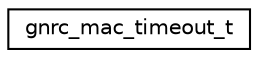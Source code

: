 digraph "Graphical Class Hierarchy"
{
 // LATEX_PDF_SIZE
  edge [fontname="Helvetica",fontsize="10",labelfontname="Helvetica",labelfontsize="10"];
  node [fontname="Helvetica",fontsize="10",shape=record];
  rankdir="LR";
  Node0 [label="gnrc_mac_timeout_t",height=0.2,width=0.4,color="black", fillcolor="white", style="filled",URL="$structgnrc__mac__timeout__t.html",tooltip="Structure holding the GNRC_MAC timeouts."];
}
